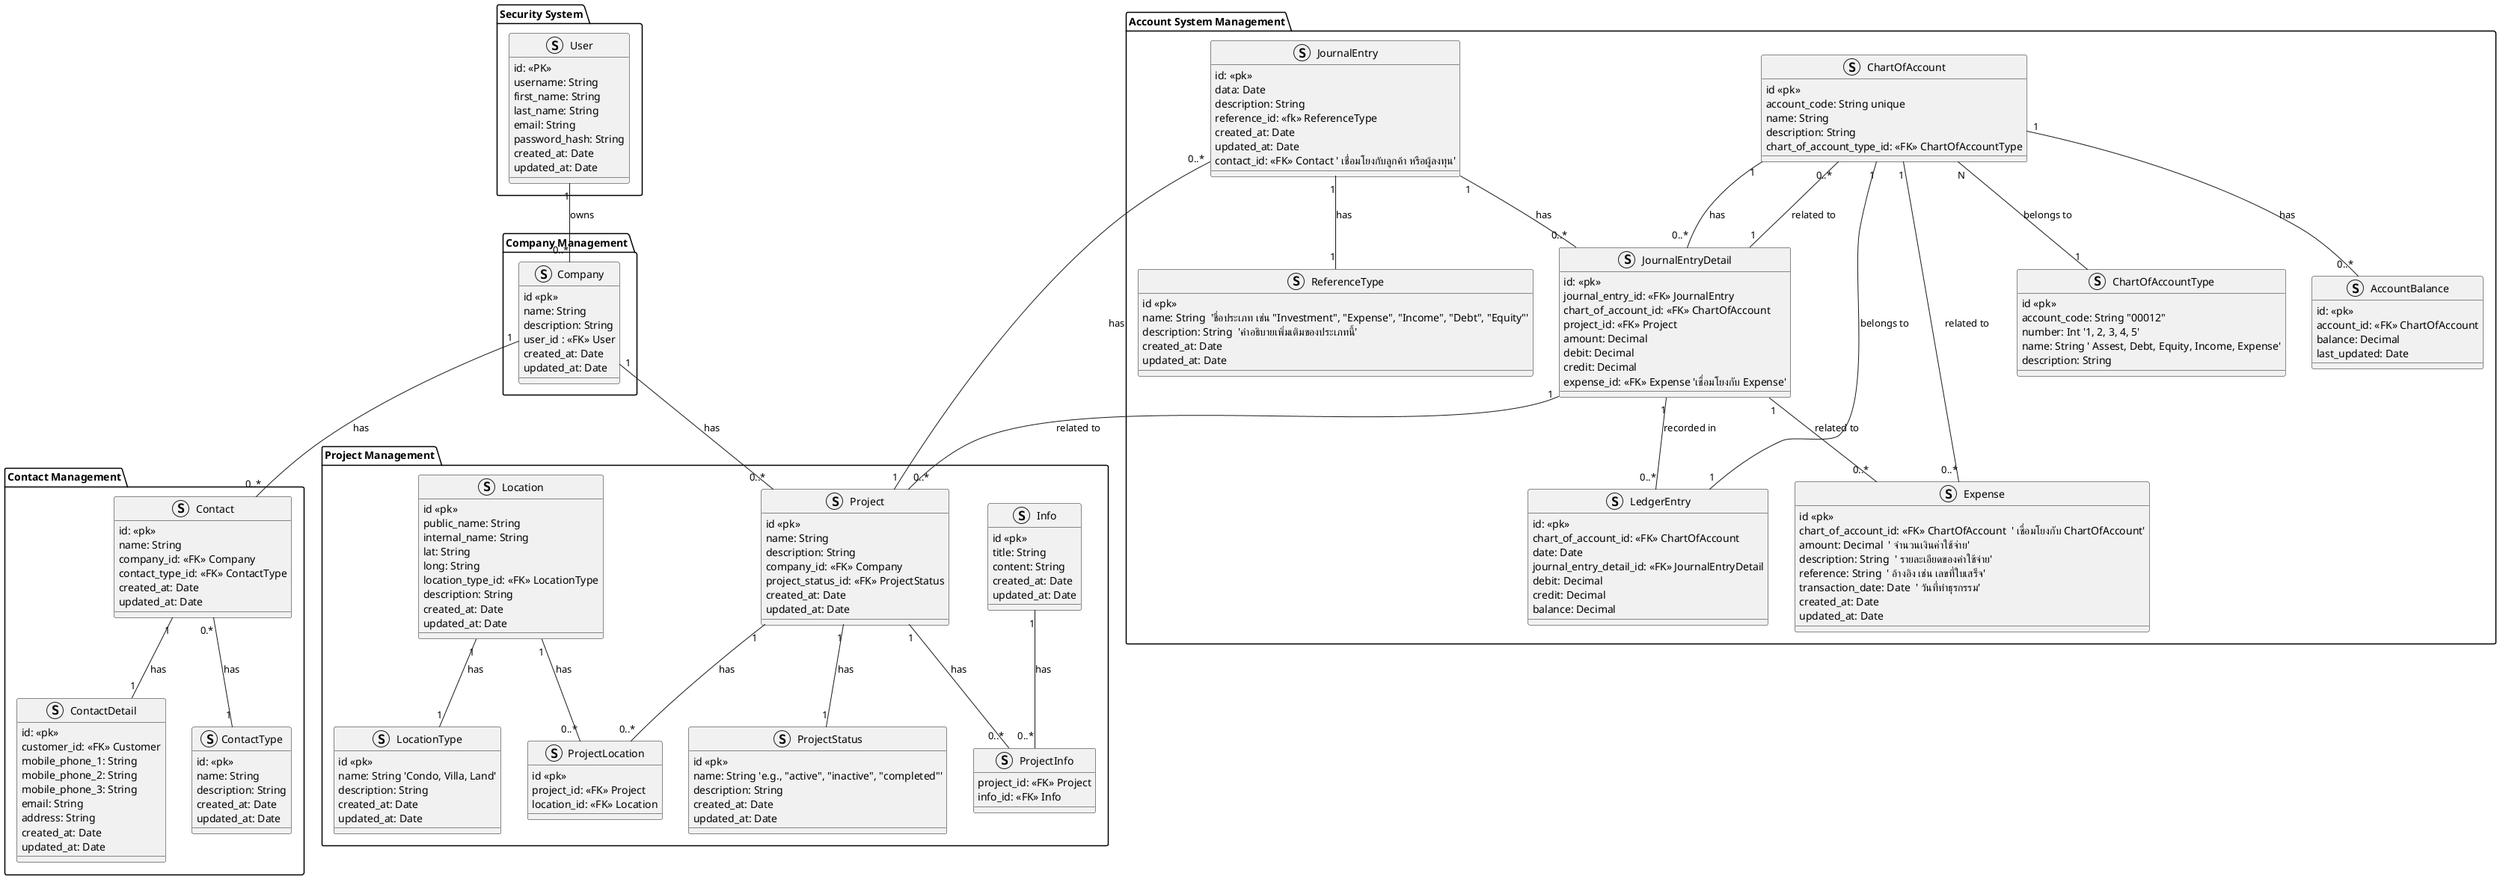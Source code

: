 ' Rule 1: All Atributes are private
' Rule 2: table name is CamelCase
' Rule 3: table name is singular
' Rule 4: properties are snake_case
' Rule 5: no access podifier is used
@startuml name Database Schema
package "Security System" {
    
    Struct User {
    id: <<PK>> 
    username: String
    first_name: String
    last_name: String
    email: String
    password_hash: String
    created_at: Date
    updated_at: Date
    }
}

package "Company Management" {
    
    Struct Company {
    id <<pk>>
    name: String
    description: String
    user_id : <<FK>> User
    created_at: Date
    updated_at: Date
    }

}

package "Project Management" {
    
    Struct Project {
        id <<pk>>
        name: String
        description: String
        company_id: <<FK>> Company
        project_status_id: <<FK>> ProjectStatus
        created_at: Date
        updated_at: Date
    }

    Struct ProjectStatus {
        id <<pk>>
        name: String 'e.g., "active", "inactive", "completed"'
        description: String
        created_at: Date
        updated_at: Date
    }

    Struct Location {
        id <<pk>>
        public_name: String
        internal_name: String
        lat: String
        long: String
        location_type_id: <<FK>> LocationType
        description: String
        created_at: Date
        updated_at: Date
        
    }

    Struct ProjectLocation {
        id <<pk>>
        project_id: <<FK>> Project
        location_id: <<FK>> Location
        
    }

    Struct LocationType {
        id <<pk>>
        name: String 'Condo, Villa, Land'
        description: String
        created_at: Date
        updated_at: Date
    }

    Struct Info{
        id <<pk>>
        title: String
        content: String
        created_at: Date
        updated_at: Date
        
    }

    Struct ProjectInfo {
        project_id: <<FK>> Project
        info_id: <<FK>> Info
    }
}

package "Account System Management" {

    
    Struct ChartOfAccount {
        id <<pk>>
        account_code: String unique
        name: String
        description: String
        chart_of_account_type_id: <<FK>> ChartOfAccountType
        
    }
    '  ABCDE assest debt equity income expense'
    Struct ChartOfAccountType {
        id <<pk>>
        account_code: String "00012"
        number: Int '1, 2, 3, 4, 5'
        name: String ' Assest, Debt, Equity, Income, Expense'
        description: String
    }
    Struct AccountBalance {
        id: <<pk>>
        account_id: <<FK>> ChartOfAccount
        balance: Decimal
        last_updated: Date
    }

    Struct JournalEntry {
        id: <<pk>>
        data: Date
        description: String
        reference_id: <<fk>> ReferenceType
        created_at: Date
        updated_at: Date 
        contact_id: <<FK>> Contact ' เชื่อมโยงกับลูกค้า หรือผู้ลงทุน'
    }

    Struct ReferenceType {
        id <<pk>>
        name: String  'ชื่อประเภท เช่น "Investment", "Expense", "Income", "Debt", "Equity"'
        description: String  'คำอธิบายเพิ่มเติมของประเภทนี้'
        created_at: Date
        updated_at: Date
    }

    Struct JournalEntryDetail {
        id: <<pk>>
        journal_entry_id: <<FK>> JournalEntry
        chart_of_account_id: <<FK>> ChartOfAccount
        project_id: <<FK>> Project
        amount: Decimal
        debit: Decimal
        credit: Decimal
        expense_id: <<FK>> Expense 'เชื่อมโยงกับ Expense'
    }

    Struct LedgerEntry {
        id: <<pk>>
        chart_of_account_id: <<FK>> ChartOfAccount
        date: Date
        journal_entry_detail_id: <<FK>> JournalEntryDetail
        debit: Decimal
        credit: Decimal
        balance: Decimal
    }


    ' ค่าใช้จ่าย ' 
    Struct Expense {
        id <<pk>>
        chart_of_account_id: <<FK>> ChartOfAccount  ' เชื่อมโยงกับ ChartOfAccount'
        amount: Decimal  ' จำนวนเงินค่าใช้จ่าย'
        description: String  ' รายละเอียดของค่าใช้จ่าย'
        reference: String  ' อ้างอิง เช่น เลขที่ใบเสร็จ'
        transaction_date: Date  ' วันที่ทำธุรกรรม'
        created_at: Date
        updated_at: Date
    }


    

}


package "Contact Management" {
    Struct Contact {
        id: <<pk>>
        name: String
        company_id: <<FK>> Company
        contact_type_id: <<FK>> ContactType
        created_at: Date
        updated_at: Date
        
    }

    Struct ContactDetail {
        id: <<pk>>
        customer_id: <<FK>> Customer
        mobile_phone_1: String
        mobile_phone_2: String
        mobile_phone_3: String
        email: String
        address: String
        created_at: Date
        updated_at: Date
    }

    Struct ContactType {
        id: <<pk>>
        name: String
        description: String
        created_at: Date
        updated_at: Date
    }
}












User "1" -- "0..*" Company : "owns"

Company "1" -- "0..*" Contact : "has"
Contact "1" -- "1" ContactDetail : "has"
Contact "0.*" -- "1" ContactType : "has"
Company "1" -- "0..*" Project : "has"
Project "1" -- "0..*" ProjectLocation : "has"
Location "1" -- "0..*" ProjectLocation : "has"
Project "1" -- "0..*" ProjectInfo : "has"
Info "1" -- "0..*" ProjectInfo : "has"
Project "1" -- "1" ProjectStatus : "has"
Project "1" -- "0..*" JournalEntry : "has"
Location "1" -- "1" LocationType : "has"
ChartOfAccount "1" -- "0..*" AccountBalance : "has"
ChartOfAccount "1" -- "0..*" JournalEntryDetail : "has"
ChartOfAccount "N" -- "1" ChartOfAccountType : "belongs to"
ChartOfAccount "1" -- "0..*" Expense : "related to"
JournalEntry "1" -- "0..*" JournalEntryDetail : "has"
JournalEntry "1" -- "1" ReferenceType : "has"
JournalEntryDetail "1" -- "0..*" Expense : "related to"
JournalEntryDetail "1" -- "0..*" Project : "related to"
JournalEntryDetail "1" -- "0..*" ChartOfAccount : "related to"
JournalEntryDetail "1" -- "0..*" LedgerEntry : "recorded in"
LedgerEntry "1" -- "1" ChartOfAccount : "belongs to"


@enduml
